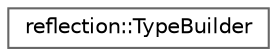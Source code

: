 digraph "Graphical Class Hierarchy"
{
 // LATEX_PDF_SIZE
  bgcolor="transparent";
  edge [fontname=Helvetica,fontsize=10,labelfontname=Helvetica,labelfontsize=10];
  node [fontname=Helvetica,fontsize=10,shape=box,height=0.2,width=0.4];
  rankdir="LR";
  Node0 [id="Node000000",label="reflection::TypeBuilder",height=0.2,width=0.4,color="grey40", fillcolor="white", style="filled",URL="$structreflection_1_1TypeBuilder.html",tooltip=" "];
}
